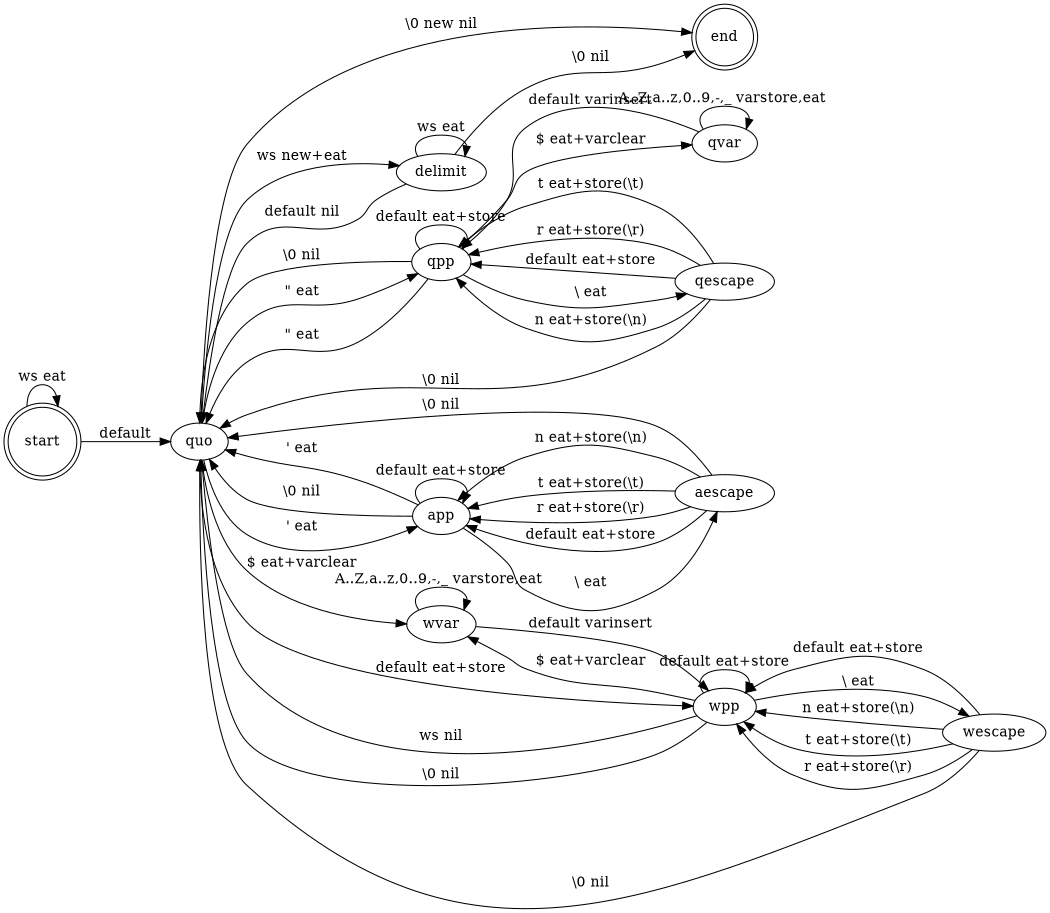 digraph "libcli_tokenizer" {
	epsilon=0.0000001;
	maxiter=1000;
	start=3;
	center=1;
	size="7,8";
	edgehandles=0;
	rankdir=LR;
	
	"start" [shape = doublecircle];
	"end" [shape = doublecircle level=1];

	"start"	-> "start"	[label="ws eat"]
	"start" -> "quo"	[label="default"]

	"quo" -> "delimit" [label="ws new+eat"]
	"quo" -> "qpp"	[label="\" eat"]
	"quo" -> "app"	[label="\' eat"]
	"quo" -> "end"	[label="\\0 new nil"]
	"quo" -> "wvar" [label="$ eat+varclear"]
	"quo" -> "wpp"	[label="default eat+store"]


	"delimit" -> "delimit"	[label="ws eat"]
	"delimit" -> "end"		[label="\\0 nil"]
	"delimit" -> "quo"		[label="default nil"]

	"wpp"	-> "wescape"		[label="\\ eat"]
	"wpp"	-> "quo"	[label="ws nil"]
	"wpp"  	-> "quo"	[label="\\0 nil"]
	"wpp"	-> "wvar" [label="$ eat+varclear"]
	"wpp"	-> "wpp"			[label="default eat+store"]

	"wvar"	-> "wvar" [label="A..Z,a..z,0..9,-,_ varstore,eat "]
	"wvar"	-> "wpp"	[label="default varinsert"]

	"wescape"	-> "quo" [label="\\0 nil"]
	"wescape"	-> "wpp"		[label="n eat+store(\\n)"]
	"wescape"	-> "wpp"		[label="t eat+store(\\t)"]
	"wescape"	-> "wpp"		[label="r eat+store(\\r)"]
	"wescape"	-> "wpp" 		[label="default eat+store"]

	"qpp"	-> "qescape"		[label="\\ eat"]
	"qpp"	-> "quo"	[label="\" eat"]
	"qpp"  	-> "quo"	[label="\\0 nil"]
	"qpp"	-> "qvar" [label="$ eat+varclear"]
	"qpp"	-> "qpp"			[label="default eat+store"]

	"qescape"	-> "quo" [label="\\0 nil"]
	"qescape"	-> "qpp"		[label="n eat+store(\\n)"]
	"qescape"	-> "qpp"		[label="t eat+store(\\t)"]
	"qescape"	-> "qpp"		[label="r eat+store(\\r)"]
	"qescape"	-> "qpp" 		[label="default eat+store"]

	"qvar"	-> "qvar" [label="A..Z,a..z,0..9,-,_ varstore,eat "]
	"qvar"	-> "qpp"	[label="default varinsert"]

	"app"	-> "aescape"		[label="\\ eat"]
	"app"	-> "quo"	[label="\' eat"]
	"app"  	-> "quo"	[label="\\0 nil"]
	"app"	-> "app"			[label="default eat+store"]

	"aescape"	-> "quo" [label="\\0 nil"]
	"aescape"	-> "app"		[label="n eat+store(\\n)"]
	"aescape"	-> "app"		[label="t eat+store(\\t)"]
	"aescape"	-> "app"		[label="r eat+store(\\r)"]
	"aescape"	-> "app" 		[label="default eat+store"]
}
